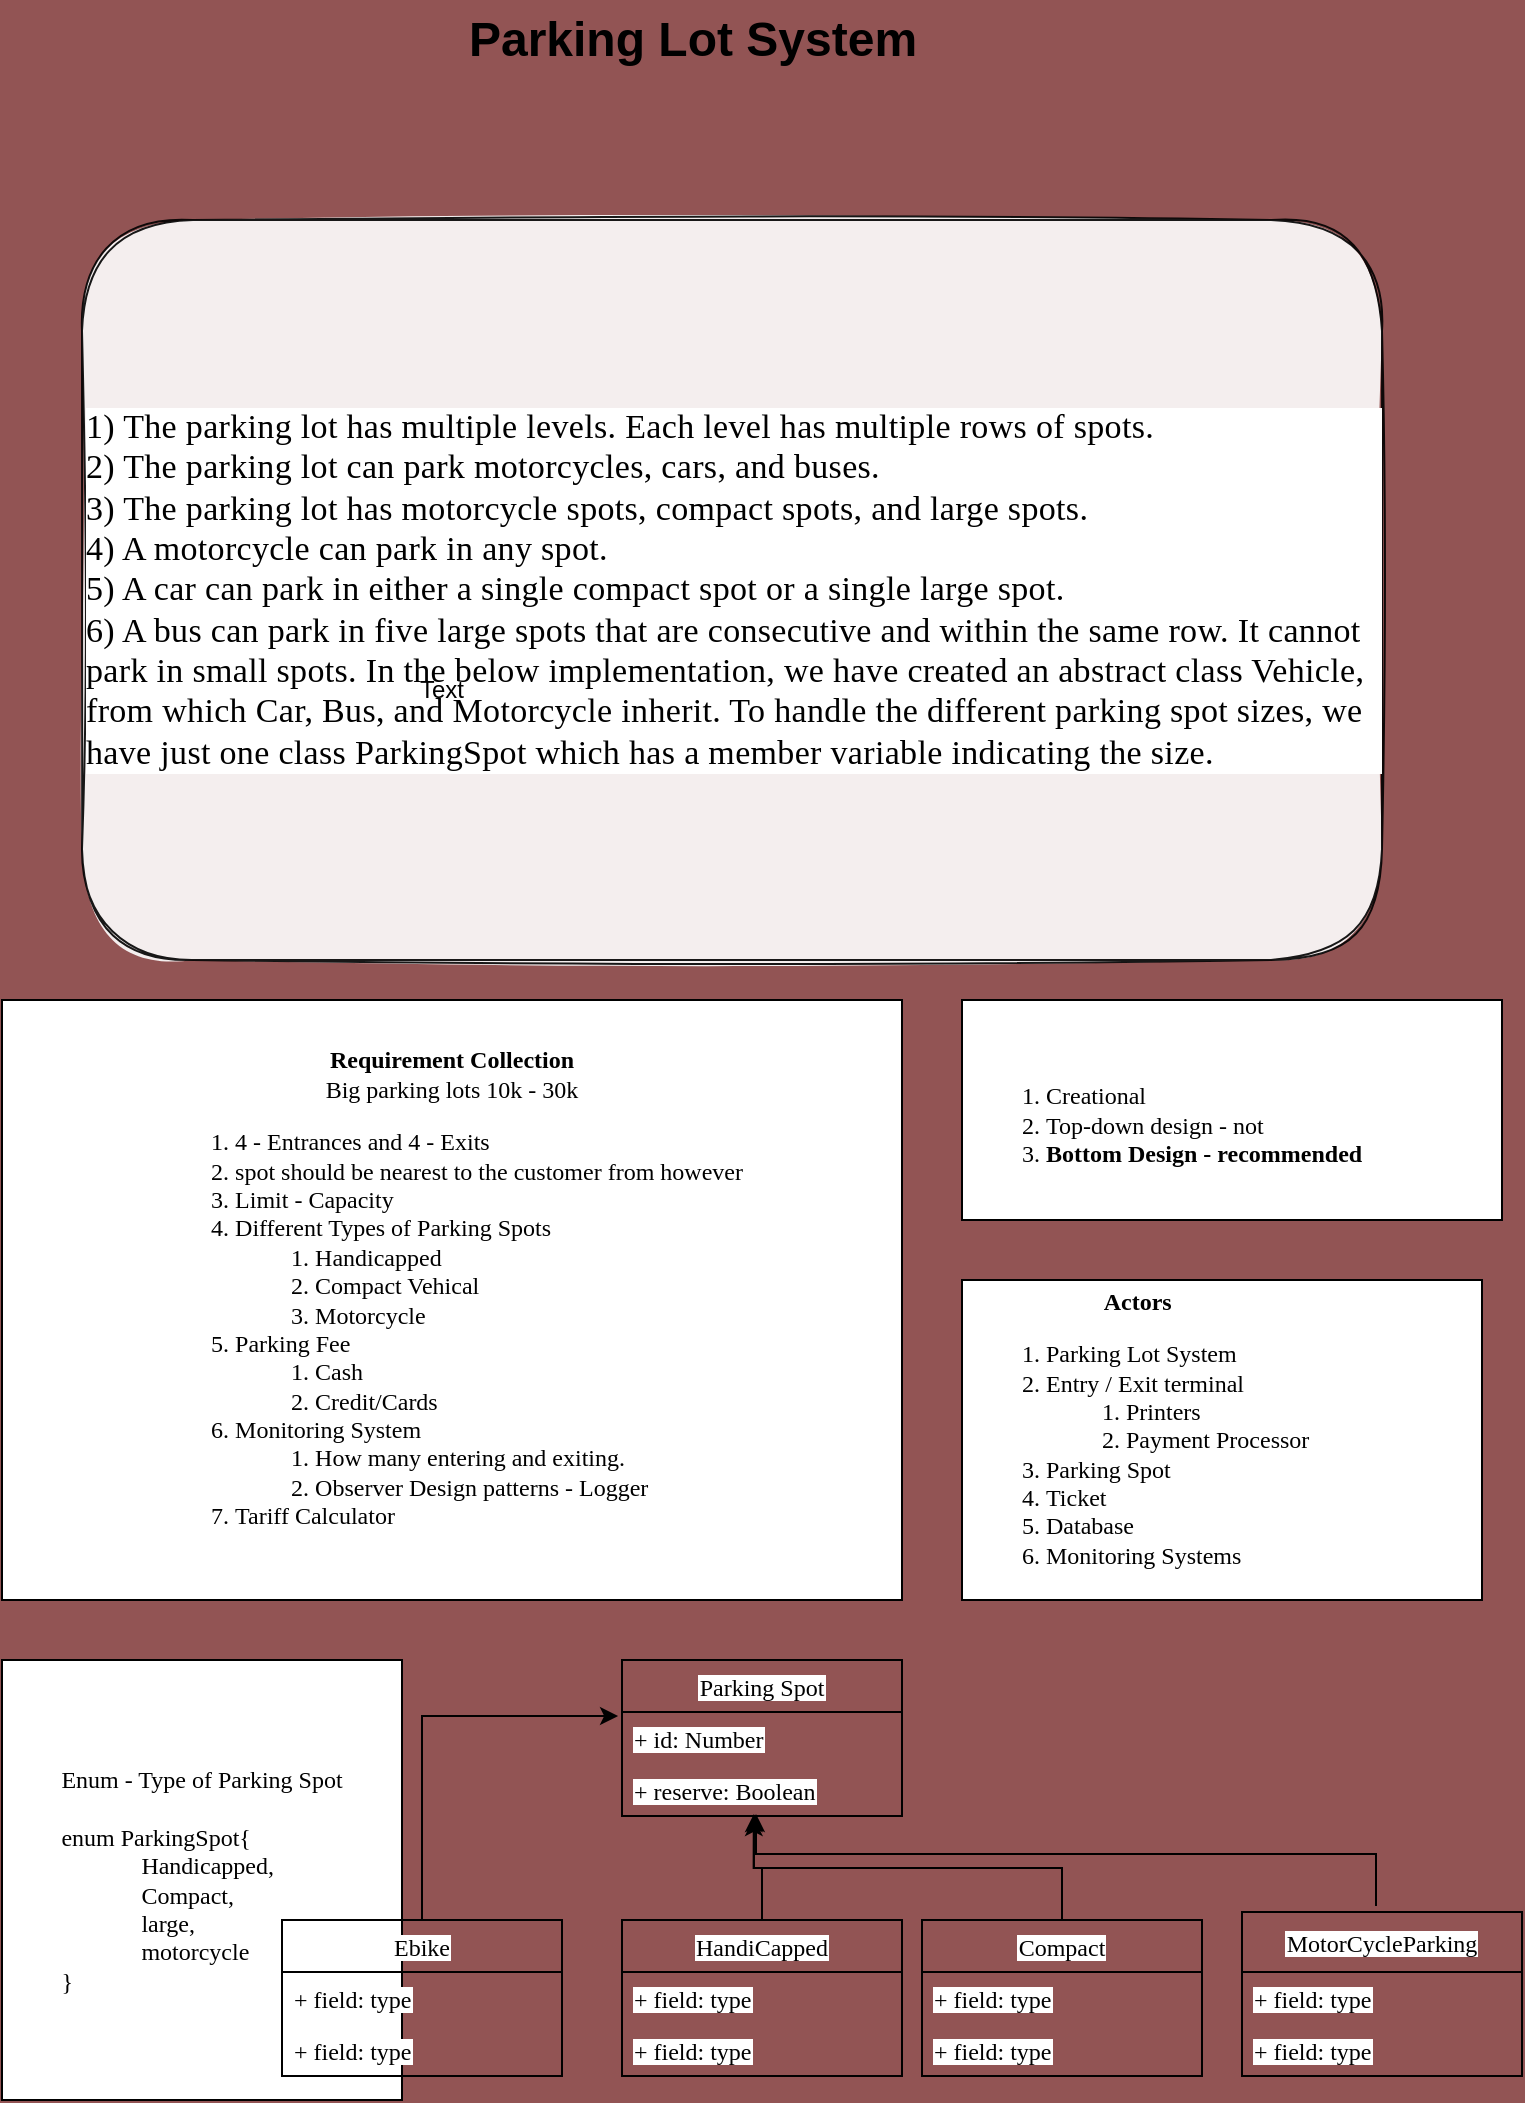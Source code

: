 <mxfile version="22.1.22" type="embed" pages="2">
  <diagram id="69nXhCMtZoiXK2Dm0WQ1" name="Parking Lot - Class Diagram">
    <mxGraphModel dx="534" dy="722" grid="1" gridSize="10" guides="1" tooltips="1" connect="1" arrows="1" fold="1" page="1" pageScale="1" pageWidth="827" pageHeight="1169" background="#925454" math="0" shadow="0">
      <root>
        <mxCell id="0" />
        <mxCell id="1" parent="0" />
        <mxCell id="xy7MtwKxT0VkMzhvmd6g-1" value="Parking Lot System" style="text;strokeColor=none;fillColor=none;html=1;fontSize=24;fontStyle=1;verticalAlign=middle;align=center;" parent="1" vertex="1">
          <mxGeometry x="70" y="30" width="670" height="40" as="geometry" />
        </mxCell>
        <mxCell id="xy7MtwKxT0VkMzhvmd6g-4" value="&lt;span style=&quot;caret-color: rgb(255, 255, 255); font-size: 17px; letter-spacing: 0.162px;&quot;&gt;1) The parking lot has multiple levels. Each level has multiple rows of spots.&lt;br&gt;2) The parking lot can park motorcycles, cars, and buses. &lt;br&gt;3) The parking lot has motorcycle spots, compact spots, and large spots.&lt;br&gt;4) A motorcycle can park in any spot. &lt;br&gt;5) A car can park in either a single compact spot or a single large spot. &lt;br&gt;6) A bus can park in five large spots that are consecutive and within the same row. It cannot park in small spots. In the below implementation, we have created an abstract class Vehicle, from which Car, Bus, and Motorcycle inherit. To handle the different parking spot sizes, we have just one class ParkingSpot which has a member variable indicating the size.&amp;nbsp;&lt;/span&gt;" style="rounded=1;html=1;labelBackgroundColor=#FFFFFF;labelBorderColor=none;fontFamily=Verdana;align=left;opacity=90;sketch=1;curveFitting=1;jiggle=2;glass=0;whiteSpace=wrap;" parent="1" vertex="1">
          <mxGeometry x="100" y="140" width="650" height="370" as="geometry" />
        </mxCell>
        <mxCell id="xy7MtwKxT0VkMzhvmd6g-5" value="&lt;b&gt;Requirement Collection&lt;br&gt;&lt;/b&gt;Big parking lots 10k - 30k&lt;b&gt;&lt;br&gt;&lt;/b&gt;&lt;div style=&quot;text-align: left;&quot;&gt;&lt;ol&gt;&lt;li&gt;4 - Entrances and 4 - Exits&lt;br&gt;&lt;/li&gt;&lt;li&gt;spot should be nearest to the customer from however&amp;nbsp;&lt;/li&gt;&lt;li&gt;Limit - Capacity&lt;/li&gt;&lt;li&gt;Different Types of Parking Spots&lt;/li&gt;&lt;ol&gt;&lt;li&gt;Handicapped&lt;/li&gt;&lt;li&gt;Compact Vehical&lt;/li&gt;&lt;li&gt;Motorcycle&lt;/li&gt;&lt;/ol&gt;&lt;li&gt;Parking Fee&lt;/li&gt;&lt;ol&gt;&lt;li&gt;Cash&lt;/li&gt;&lt;li&gt;Credit/Cards&lt;/li&gt;&lt;/ol&gt;&lt;li&gt;Monitoring System&lt;/li&gt;&lt;ol&gt;&lt;li&gt;How many entering and exiting.&lt;/li&gt;&lt;li&gt;Observer Design patterns - Logger&lt;/li&gt;&lt;/ol&gt;&lt;li&gt;Tariff Calculator&lt;/li&gt;&lt;/ol&gt;&lt;/div&gt;" style="rounded=0;whiteSpace=wrap;html=1;labelBackgroundColor=#FFFFFF;labelBorderColor=none;fontFamily=Verdana;fontColor=#000000;" parent="1" vertex="1">
          <mxGeometry x="60" y="530" width="450" height="300" as="geometry" />
        </mxCell>
        <mxCell id="xy7MtwKxT0VkMzhvmd6g-6" value="&lt;br&gt;&lt;ol&gt;&lt;li&gt;Creational&amp;nbsp;&lt;/li&gt;&lt;li&gt;Top-down design - not&amp;nbsp;&lt;/li&gt;&lt;li&gt;&lt;b&gt;Bottom Design - recommended&lt;/b&gt;&lt;/li&gt;&lt;/ol&gt;" style="whiteSpace=wrap;html=1;labelBackgroundColor=#FFFFFF;labelBorderColor=none;fontFamily=Verdana;fontColor=#000000;align=left;" parent="1" vertex="1">
          <mxGeometry x="540" y="530" width="270" height="110" as="geometry" />
        </mxCell>
        <mxCell id="xy7MtwKxT0VkMzhvmd6g-7" value="&lt;div style=&quot;text-align: center;&quot;&gt;&lt;b&gt;Actors&lt;/b&gt;&lt;/div&gt;&lt;ol&gt;&lt;li&gt;Parking Lot System&lt;/li&gt;&lt;li&gt;Entry / Exit terminal&lt;/li&gt;&lt;ol&gt;&lt;li&gt;Printers&lt;/li&gt;&lt;li&gt;Payment Processor&lt;/li&gt;&lt;/ol&gt;&lt;li&gt;Parking Spot&lt;/li&gt;&lt;li&gt;Ticket&lt;/li&gt;&lt;li&gt;Database&lt;/li&gt;&lt;li&gt;Monitoring Systems&lt;/li&gt;&lt;/ol&gt;" style="rounded=0;whiteSpace=wrap;html=1;labelBackgroundColor=#FFFFFF;labelBorderColor=none;fontFamily=Verdana;fontColor=#000000;align=left;" parent="1" vertex="1">
          <mxGeometry x="540" y="670" width="260" height="160" as="geometry" />
        </mxCell>
        <mxCell id="xy7MtwKxT0VkMzhvmd6g-11" value="Parking Spot" style="swimlane;fontStyle=0;childLayout=stackLayout;horizontal=1;startSize=26;fillColor=none;horizontalStack=0;resizeParent=1;resizeParentMax=0;resizeLast=0;collapsible=1;marginBottom=0;labelBackgroundColor=#FFFFFF;labelBorderColor=none;fontFamily=Verdana;fontColor=#000000;" parent="1" vertex="1">
          <mxGeometry x="370" y="860" width="140" height="78" as="geometry" />
        </mxCell>
        <mxCell id="xy7MtwKxT0VkMzhvmd6g-12" value="+ id: Number" style="text;strokeColor=none;fillColor=none;align=left;verticalAlign=top;spacingLeft=4;spacingRight=4;overflow=hidden;rotatable=0;points=[[0,0.5],[1,0.5]];portConstraint=eastwest;labelBackgroundColor=#FFFFFF;labelBorderColor=none;fontFamily=Verdana;fontColor=#000000;" parent="xy7MtwKxT0VkMzhvmd6g-11" vertex="1">
          <mxGeometry y="26" width="140" height="26" as="geometry" />
        </mxCell>
        <mxCell id="xy7MtwKxT0VkMzhvmd6g-13" value="+ reserve: Boolean" style="text;strokeColor=none;fillColor=none;align=left;verticalAlign=top;spacingLeft=4;spacingRight=4;overflow=hidden;rotatable=0;points=[[0,0.5],[1,0.5]];portConstraint=eastwest;labelBackgroundColor=#FFFFFF;labelBorderColor=none;fontFamily=Verdana;fontColor=#000000;" parent="xy7MtwKxT0VkMzhvmd6g-11" vertex="1">
          <mxGeometry y="52" width="140" height="26" as="geometry" />
        </mxCell>
        <mxCell id="xy7MtwKxT0VkMzhvmd6g-25" style="edgeStyle=orthogonalEdgeStyle;rounded=0;orthogonalLoop=1;jettySize=auto;html=1;exitX=0.5;exitY=0;exitDx=0;exitDy=0;entryX=0.471;entryY=0.962;entryDx=0;entryDy=0;entryPerimeter=0;fontFamily=Verdana;fontColor=#000000;labelBackgroundColor=#FFFFFF;" parent="1" source="xy7MtwKxT0VkMzhvmd6g-15" target="xy7MtwKxT0VkMzhvmd6g-13" edge="1">
          <mxGeometry relative="1" as="geometry" />
        </mxCell>
        <mxCell id="xy7MtwKxT0VkMzhvmd6g-15" value="HandiCapped" style="swimlane;fontStyle=0;childLayout=stackLayout;horizontal=1;startSize=26;fillColor=none;horizontalStack=0;resizeParent=1;resizeParentMax=0;resizeLast=0;collapsible=1;marginBottom=0;labelBackgroundColor=#FFFFFF;labelBorderColor=none;fontFamily=Verdana;fontColor=#000000;" parent="1" vertex="1">
          <mxGeometry x="370" y="990" width="140" height="78" as="geometry" />
        </mxCell>
        <mxCell id="xy7MtwKxT0VkMzhvmd6g-16" value="+ field: type" style="text;strokeColor=none;fillColor=none;align=left;verticalAlign=top;spacingLeft=4;spacingRight=4;overflow=hidden;rotatable=0;points=[[0,0.5],[1,0.5]];portConstraint=eastwest;labelBackgroundColor=#FFFFFF;labelBorderColor=none;fontFamily=Verdana;fontColor=#000000;" parent="xy7MtwKxT0VkMzhvmd6g-15" vertex="1">
          <mxGeometry y="26" width="140" height="26" as="geometry" />
        </mxCell>
        <mxCell id="xy7MtwKxT0VkMzhvmd6g-17" value="+ field: type" style="text;strokeColor=none;fillColor=none;align=left;verticalAlign=top;spacingLeft=4;spacingRight=4;overflow=hidden;rotatable=0;points=[[0,0.5],[1,0.5]];portConstraint=eastwest;labelBackgroundColor=#FFFFFF;labelBorderColor=none;fontFamily=Verdana;fontColor=#000000;" parent="xy7MtwKxT0VkMzhvmd6g-15" vertex="1">
          <mxGeometry y="52" width="140" height="26" as="geometry" />
        </mxCell>
        <mxCell id="xy7MtwKxT0VkMzhvmd6g-26" style="edgeStyle=orthogonalEdgeStyle;rounded=0;orthogonalLoop=1;jettySize=auto;html=1;entryX=0.471;entryY=1.038;entryDx=0;entryDy=0;entryPerimeter=0;fontFamily=Verdana;fontColor=#000000;labelBackgroundColor=#FFFFFF;" parent="1" source="xy7MtwKxT0VkMzhvmd6g-19" target="xy7MtwKxT0VkMzhvmd6g-13" edge="1">
          <mxGeometry relative="1" as="geometry" />
        </mxCell>
        <mxCell id="xy7MtwKxT0VkMzhvmd6g-19" value="Compact" style="swimlane;fontStyle=0;childLayout=stackLayout;horizontal=1;startSize=26;fillColor=none;horizontalStack=0;resizeParent=1;resizeParentMax=0;resizeLast=0;collapsible=1;marginBottom=0;labelBackgroundColor=#FFFFFF;labelBorderColor=none;fontFamily=Verdana;fontColor=#000000;" parent="1" vertex="1">
          <mxGeometry x="520" y="990" width="140" height="78" as="geometry" />
        </mxCell>
        <mxCell id="xy7MtwKxT0VkMzhvmd6g-20" value="+ field: type" style="text;strokeColor=none;fillColor=none;align=left;verticalAlign=top;spacingLeft=4;spacingRight=4;overflow=hidden;rotatable=0;points=[[0,0.5],[1,0.5]];portConstraint=eastwest;labelBackgroundColor=#FFFFFF;labelBorderColor=none;fontFamily=Verdana;fontColor=#000000;" parent="xy7MtwKxT0VkMzhvmd6g-19" vertex="1">
          <mxGeometry y="26" width="140" height="26" as="geometry" />
        </mxCell>
        <mxCell id="xy7MtwKxT0VkMzhvmd6g-21" value="+ field: type" style="text;strokeColor=none;fillColor=none;align=left;verticalAlign=top;spacingLeft=4;spacingRight=4;overflow=hidden;rotatable=0;points=[[0,0.5],[1,0.5]];portConstraint=eastwest;labelBackgroundColor=#FFFFFF;labelBorderColor=none;fontFamily=Verdana;fontColor=#000000;" parent="xy7MtwKxT0VkMzhvmd6g-19" vertex="1">
          <mxGeometry y="52" width="140" height="26" as="geometry" />
        </mxCell>
        <mxCell id="xy7MtwKxT0VkMzhvmd6g-28" style="edgeStyle=orthogonalEdgeStyle;rounded=0;orthogonalLoop=1;jettySize=auto;html=1;fontFamily=Verdana;fontColor=#000000;labelBackgroundColor=#FFFFFF;" parent="1" edge="1">
          <mxGeometry relative="1" as="geometry">
            <mxPoint x="437" y="937" as="targetPoint" />
            <mxPoint x="747" y="983" as="sourcePoint" />
            <Array as="points">
              <mxPoint x="747" y="957" />
              <mxPoint x="437" y="957" />
            </Array>
          </mxGeometry>
        </mxCell>
        <mxCell id="xy7MtwKxT0VkMzhvmd6g-22" value="MotorCycleParking" style="swimlane;fontStyle=0;childLayout=stackLayout;horizontal=1;startSize=30;fillColor=none;horizontalStack=0;resizeParent=1;resizeParentMax=0;resizeLast=0;collapsible=1;marginBottom=0;labelBackgroundColor=#FFFFFF;labelBorderColor=none;fontFamily=Verdana;fontColor=#000000;" parent="1" vertex="1">
          <mxGeometry x="680" y="986" width="140" height="82" as="geometry" />
        </mxCell>
        <mxCell id="xy7MtwKxT0VkMzhvmd6g-23" value="+ field: type" style="text;strokeColor=none;fillColor=none;align=left;verticalAlign=top;spacingLeft=4;spacingRight=4;overflow=hidden;rotatable=0;points=[[0,0.5],[1,0.5]];portConstraint=eastwest;labelBackgroundColor=#FFFFFF;labelBorderColor=none;fontFamily=Verdana;fontColor=#000000;" parent="xy7MtwKxT0VkMzhvmd6g-22" vertex="1">
          <mxGeometry y="30" width="140" height="26" as="geometry" />
        </mxCell>
        <mxCell id="xy7MtwKxT0VkMzhvmd6g-24" value="+ field: type" style="text;strokeColor=none;fillColor=none;align=left;verticalAlign=top;spacingLeft=4;spacingRight=4;overflow=hidden;rotatable=0;points=[[0,0.5],[1,0.5]];portConstraint=eastwest;labelBackgroundColor=#FFFFFF;labelBorderColor=none;fontFamily=Verdana;fontColor=#000000;" parent="xy7MtwKxT0VkMzhvmd6g-22" vertex="1">
          <mxGeometry y="56" width="140" height="26" as="geometry" />
        </mxCell>
        <mxCell id="xy7MtwKxT0VkMzhvmd6g-9" value="Enum - Type of Parking Spot&lt;br&gt;&lt;div style=&quot;text-align: left;&quot;&gt;&lt;br&gt;&lt;/div&gt;&lt;div style=&quot;text-align: left;&quot;&gt;enum ParkingSpot{&lt;/div&gt;&lt;blockquote style=&quot;margin: 0 0 0 40px; border: none; padding: 0px;&quot;&gt;&lt;div style=&quot;text-align: left;&quot;&gt;Handicapped,&lt;/div&gt;&lt;div style=&quot;text-align: left;&quot;&gt;Compact,&lt;/div&gt;&lt;div style=&quot;text-align: left;&quot;&gt;large,&lt;/div&gt;&lt;div style=&quot;text-align: left;&quot;&gt;motorcycle&lt;/div&gt;&lt;/blockquote&gt;&lt;div style=&quot;text-align: left;&quot;&gt;&lt;span style=&quot;text-align: center;&quot;&gt;}&lt;/span&gt;&lt;/div&gt;" style="whiteSpace=wrap;html=1;labelBackgroundColor=#FFFFFF;labelBorderColor=none;fontFamily=Verdana;fontColor=#000000;" parent="1" vertex="1">
          <mxGeometry x="60" y="860" width="200" height="220" as="geometry" />
        </mxCell>
        <mxCell id="2" value="Ebike" style="swimlane;fontStyle=0;childLayout=stackLayout;horizontal=1;startSize=26;fillColor=none;horizontalStack=0;resizeParent=1;resizeParentMax=0;resizeLast=0;collapsible=1;marginBottom=0;labelBackgroundColor=#FFFFFF;labelBorderColor=none;fontFamily=Verdana;fontColor=#000000;" parent="1" vertex="1">
          <mxGeometry x="200" y="990" width="140" height="78" as="geometry" />
        </mxCell>
        <mxCell id="3" value="+ field: type" style="text;strokeColor=none;fillColor=none;align=left;verticalAlign=top;spacingLeft=4;spacingRight=4;overflow=hidden;rotatable=0;points=[[0,0.5],[1,0.5]];portConstraint=eastwest;labelBackgroundColor=#FFFFFF;labelBorderColor=none;fontFamily=Verdana;fontColor=#000000;" parent="2" vertex="1">
          <mxGeometry y="26" width="140" height="26" as="geometry" />
        </mxCell>
        <mxCell id="4" value="+ field: type" style="text;strokeColor=none;fillColor=none;align=left;verticalAlign=top;spacingLeft=4;spacingRight=4;overflow=hidden;rotatable=0;points=[[0,0.5],[1,0.5]];portConstraint=eastwest;labelBackgroundColor=#FFFFFF;labelBorderColor=none;fontFamily=Verdana;fontColor=#000000;" parent="2" vertex="1">
          <mxGeometry y="52" width="140" height="26" as="geometry" />
        </mxCell>
        <mxCell id="5" style="edgeStyle=orthogonalEdgeStyle;rounded=0;orthogonalLoop=1;jettySize=auto;html=1;entryX=-0.014;entryY=0.077;entryDx=0;entryDy=0;entryPerimeter=0;" parent="1" source="2" target="xy7MtwKxT0VkMzhvmd6g-12" edge="1">
          <mxGeometry relative="1" as="geometry" />
        </mxCell>
        <mxCell id="6" value="Text" style="text;strokeColor=none;align=center;fillColor=none;html=1;verticalAlign=middle;whiteSpace=wrap;rounded=0;" vertex="1" parent="1">
          <mxGeometry x="250" y="360" width="60" height="30" as="geometry" />
        </mxCell>
      </root>
    </mxGraphModel>
  </diagram>
  <diagram id="LDvf4ACy0EinpTG1nCVr" name="Page-2">
    <mxGraphModel dx="1504" dy="1007" grid="1" gridSize="10" guides="1" tooltips="1" connect="1" arrows="1" fold="1" page="1" pageScale="1" pageWidth="850" pageHeight="1100" math="0" shadow="0">
      <root>
        <mxCell id="0" />
        <mxCell id="1" parent="0" />
        <mxCell id="l4-VxNRLx1TN1qk9jGhw-1" value="Vehicle" style="swimlane;fontStyle=0;childLayout=stackLayout;horizontal=1;startSize=26;fillColor=none;horizontalStack=0;resizeParent=1;resizeParentMax=0;resizeLast=0;collapsible=1;marginBottom=0;labelBackgroundColor=#FFFFFF;labelBorderColor=none;fontFamily=Verdana;fontColor=#000000;" vertex="1" parent="1">
          <mxGeometry x="210" y="180" width="140" height="78" as="geometry" />
        </mxCell>
        <mxCell id="l4-VxNRLx1TN1qk9jGhw-2" value="+ rNum: String" style="text;strokeColor=none;fillColor=none;align=left;verticalAlign=top;spacingLeft=4;spacingRight=4;overflow=hidden;rotatable=0;points=[[0,0.5],[1,0.5]];portConstraint=eastwest;labelBackgroundColor=#FFFFFF;labelBorderColor=none;fontFamily=Verdana;fontColor=#000000;" vertex="1" parent="l4-VxNRLx1TN1qk9jGhw-1">
          <mxGeometry y="26" width="140" height="26" as="geometry" />
        </mxCell>
        <mxCell id="l4-VxNRLx1TN1qk9jGhw-3" value="+ reserve: Boolean" style="text;strokeColor=none;fillColor=none;align=left;verticalAlign=top;spacingLeft=4;spacingRight=4;overflow=hidden;rotatable=0;points=[[0,0.5],[1,0.5]];portConstraint=eastwest;labelBackgroundColor=#FFFFFF;labelBorderColor=none;fontFamily=Verdana;fontColor=#000000;" vertex="1" parent="l4-VxNRLx1TN1qk9jGhw-1">
          <mxGeometry y="52" width="140" height="26" as="geometry" />
        </mxCell>
        <mxCell id="l4-VxNRLx1TN1qk9jGhw-4" value="Floor" style="swimlane;fontStyle=0;childLayout=stackLayout;horizontal=1;startSize=26;fillColor=none;horizontalStack=0;resizeParent=1;resizeParentMax=0;resizeLast=0;collapsible=1;marginBottom=0;labelBackgroundColor=#FFFFFF;labelBorderColor=none;fontFamily=Verdana;fontColor=#000000;" vertex="1" parent="1">
          <mxGeometry x="410" y="180" width="360" height="236" as="geometry" />
        </mxCell>
        <mxCell id="l4-VxNRLx1TN1qk9jGhw-5" value="+ level: Integer" style="text;strokeColor=none;fillColor=none;align=left;verticalAlign=top;spacingLeft=4;spacingRight=4;overflow=hidden;rotatable=0;points=[[0,0.5],[1,0.5]];portConstraint=eastwest;labelBackgroundColor=#FFFFFF;labelBorderColor=none;fontFamily=Verdana;fontColor=#000000;" vertex="1" parent="l4-VxNRLx1TN1qk9jGhw-4">
          <mxGeometry y="26" width="360" height="26" as="geometry" />
        </mxCell>
        <mxCell id="l4-VxNRLx1TN1qk9jGhw-7" value="+ capacity: Integer" style="text;strokeColor=none;fillColor=none;align=left;verticalAlign=top;spacingLeft=4;spacingRight=4;overflow=hidden;rotatable=0;points=[[0,0.5],[1,0.5]];portConstraint=eastwest;labelBackgroundColor=#FFFFFF;labelBorderColor=none;fontFamily=Verdana;fontColor=#000000;" vertex="1" parent="l4-VxNRLx1TN1qk9jGhw-4">
          <mxGeometry y="52" width="360" height="26" as="geometry" />
        </mxCell>
        <mxCell id="l4-VxNRLx1TN1qk9jGhw-6" value="+parkingSpots: List&lt;ParkingSpot&gt;" style="text;strokeColor=none;fillColor=none;align=left;verticalAlign=top;spacingLeft=4;spacingRight=4;overflow=hidden;rotatable=0;points=[[0,0.5],[1,0.5]];portConstraint=eastwest;labelBackgroundColor=#FFFFFF;labelBorderColor=none;fontFamily=Verdana;fontColor=#000000;" vertex="1" parent="l4-VxNRLx1TN1qk9jGhw-4">
          <mxGeometry y="78" width="360" height="158" as="geometry" />
        </mxCell>
        <mxCell id="l4-VxNRLx1TN1qk9jGhw-8" value="ParkingSystem" style="swimlane;fontStyle=0;childLayout=stackLayout;horizontal=1;startSize=26;fillColor=none;horizontalStack=0;resizeParent=1;resizeParentMax=0;resizeLast=0;collapsible=1;marginBottom=0;labelBackgroundColor=#FFFFFF;labelBorderColor=none;fontFamily=Verdana;fontColor=#000000;" vertex="1" parent="1">
          <mxGeometry x="100" y="470" width="360" height="236" as="geometry" />
        </mxCell>
        <mxCell id="l4-VxNRLx1TN1qk9jGhw-9" value="+ level: Integer" style="text;strokeColor=none;fillColor=none;align=left;verticalAlign=top;spacingLeft=4;spacingRight=4;overflow=hidden;rotatable=0;points=[[0,0.5],[1,0.5]];portConstraint=eastwest;labelBackgroundColor=#FFFFFF;labelBorderColor=none;fontFamily=Verdana;fontColor=#000000;" vertex="1" parent="l4-VxNRLx1TN1qk9jGhw-8">
          <mxGeometry y="26" width="360" height="26" as="geometry" />
        </mxCell>
        <mxCell id="l4-VxNRLx1TN1qk9jGhw-10" value="+ capacity: Integer" style="text;strokeColor=none;fillColor=none;align=left;verticalAlign=top;spacingLeft=4;spacingRight=4;overflow=hidden;rotatable=0;points=[[0,0.5],[1,0.5]];portConstraint=eastwest;labelBackgroundColor=#FFFFFF;labelBorderColor=none;fontFamily=Verdana;fontColor=#000000;" vertex="1" parent="l4-VxNRLx1TN1qk9jGhw-8">
          <mxGeometry y="52" width="360" height="26" as="geometry" />
        </mxCell>
        <mxCell id="l4-VxNRLx1TN1qk9jGhw-11" value="+parkingSpots: List&lt;ParkingSpot&gt;&#xa;+" style="text;strokeColor=none;fillColor=none;align=left;verticalAlign=top;spacingLeft=4;spacingRight=4;overflow=hidden;rotatable=0;points=[[0,0.5],[1,0.5]];portConstraint=eastwest;labelBackgroundColor=#FFFFFF;labelBorderColor=none;fontFamily=Verdana;fontColor=#000000;" vertex="1" parent="l4-VxNRLx1TN1qk9jGhw-8">
          <mxGeometry y="78" width="360" height="158" as="geometry" />
        </mxCell>
        <mxCell id="l4-VxNRLx1TN1qk9jGhw-12" value="ParkingSpot" style="swimlane;fontStyle=0;childLayout=stackLayout;horizontal=1;startSize=26;fillColor=none;horizontalStack=0;resizeParent=1;resizeParentMax=0;resizeLast=0;collapsible=1;marginBottom=0;labelBackgroundColor=#FFFFFF;labelBorderColor=none;fontFamily=Verdana;fontColor=#000000;" vertex="1" parent="1">
          <mxGeometry x="30" y="180" width="140" height="52" as="geometry" />
        </mxCell>
        <mxCell id="l4-VxNRLx1TN1qk9jGhw-13" value="+ parkingId: String" style="text;strokeColor=none;fillColor=none;align=left;verticalAlign=top;spacingLeft=4;spacingRight=4;overflow=hidden;rotatable=0;points=[[0,0.5],[1,0.5]];portConstraint=eastwest;labelBackgroundColor=#FFFFFF;labelBorderColor=none;fontFamily=Verdana;fontColor=#000000;" vertex="1" parent="l4-VxNRLx1TN1qk9jGhw-12">
          <mxGeometry y="26" width="140" height="26" as="geometry" />
        </mxCell>
        <mxCell id="l4-VxNRLx1TN1qk9jGhw-15" value="+ type: Vehicle" style="text;strokeColor=none;fillColor=none;align=left;verticalAlign=top;spacingLeft=4;spacingRight=4;overflow=hidden;rotatable=0;points=[[0,0.5],[1,0.5]];portConstraint=eastwest;labelBackgroundColor=#FFFFFF;labelBorderColor=none;fontFamily=Verdana;fontColor=#000000;" vertex="1" parent="1">
          <mxGeometry x="30" y="232" width="140" height="26" as="geometry" />
        </mxCell>
        <mxCell id="l4-VxNRLx1TN1qk9jGhw-16" value="+ isReserved: Boolean" style="text;strokeColor=none;fillColor=none;align=left;verticalAlign=top;spacingLeft=4;spacingRight=4;overflow=hidden;rotatable=0;points=[[0,0.5],[1,0.5]];portConstraint=eastwest;labelBackgroundColor=#FFFFFF;labelBorderColor=none;fontFamily=Verdana;fontColor=#000000;" vertex="1" parent="1">
          <mxGeometry x="30" y="258" width="140" height="26" as="geometry" />
        </mxCell>
        <mxCell id="l4-VxNRLx1TN1qk9jGhw-17" value="+ parkingId: String" style="text;strokeColor=none;fillColor=none;align=left;verticalAlign=top;spacingLeft=4;spacingRight=4;overflow=hidden;rotatable=0;points=[[0,0.5],[1,0.5]];portConstraint=eastwest;labelBackgroundColor=#FFFFFF;labelBorderColor=none;fontFamily=Verdana;fontColor=#000000;" vertex="1" parent="1">
          <mxGeometry x="30" y="280" width="140" height="26" as="geometry" />
        </mxCell>
      </root>
    </mxGraphModel>
  </diagram>
</mxfile>

